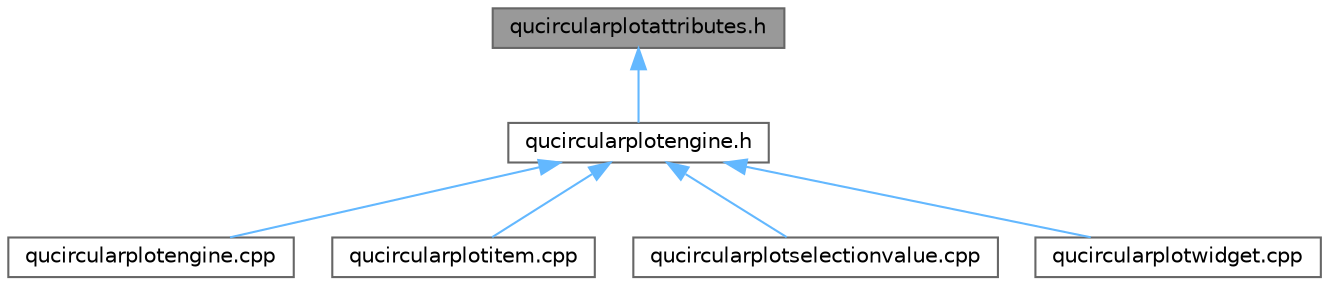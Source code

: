 digraph "qucircularplotattributes.h"
{
 // LATEX_PDF_SIZE
  bgcolor="transparent";
  edge [fontname=Helvetica,fontsize=10,labelfontname=Helvetica,labelfontsize=10];
  node [fontname=Helvetica,fontsize=10,shape=box,height=0.2,width=0.4];
  Node1 [label="qucircularplotattributes.h",height=0.2,width=0.4,color="gray40", fillcolor="grey60", style="filled", fontcolor="black",tooltip=" "];
  Node1 -> Node2 [dir="back",color="steelblue1",style="solid"];
  Node2 [label="qucircularplotengine.h",height=0.2,width=0.4,color="grey40", fillcolor="white", style="filled",URL="$qucircularplotengine_8h.html",tooltip=" "];
  Node2 -> Node3 [dir="back",color="steelblue1",style="solid"];
  Node3 [label="qucircularplotengine.cpp",height=0.2,width=0.4,color="grey40", fillcolor="white", style="filled",URL="$qucircularplotengine_8cpp.html",tooltip=" "];
  Node2 -> Node4 [dir="back",color="steelblue1",style="solid"];
  Node4 [label="qucircularplotitem.cpp",height=0.2,width=0.4,color="grey40", fillcolor="white", style="filled",URL="$qucircularplotitem_8cpp.html",tooltip=" "];
  Node2 -> Node5 [dir="back",color="steelblue1",style="solid"];
  Node5 [label="qucircularplotselectionvalue.cpp",height=0.2,width=0.4,color="grey40", fillcolor="white", style="filled",URL="$qucircularplotselectionvalue_8cpp.html",tooltip=" "];
  Node2 -> Node6 [dir="back",color="steelblue1",style="solid"];
  Node6 [label="qucircularplotwidget.cpp",height=0.2,width=0.4,color="grey40", fillcolor="white", style="filled",URL="$qucircularplotwidget_8cpp.html",tooltip=" "];
}
